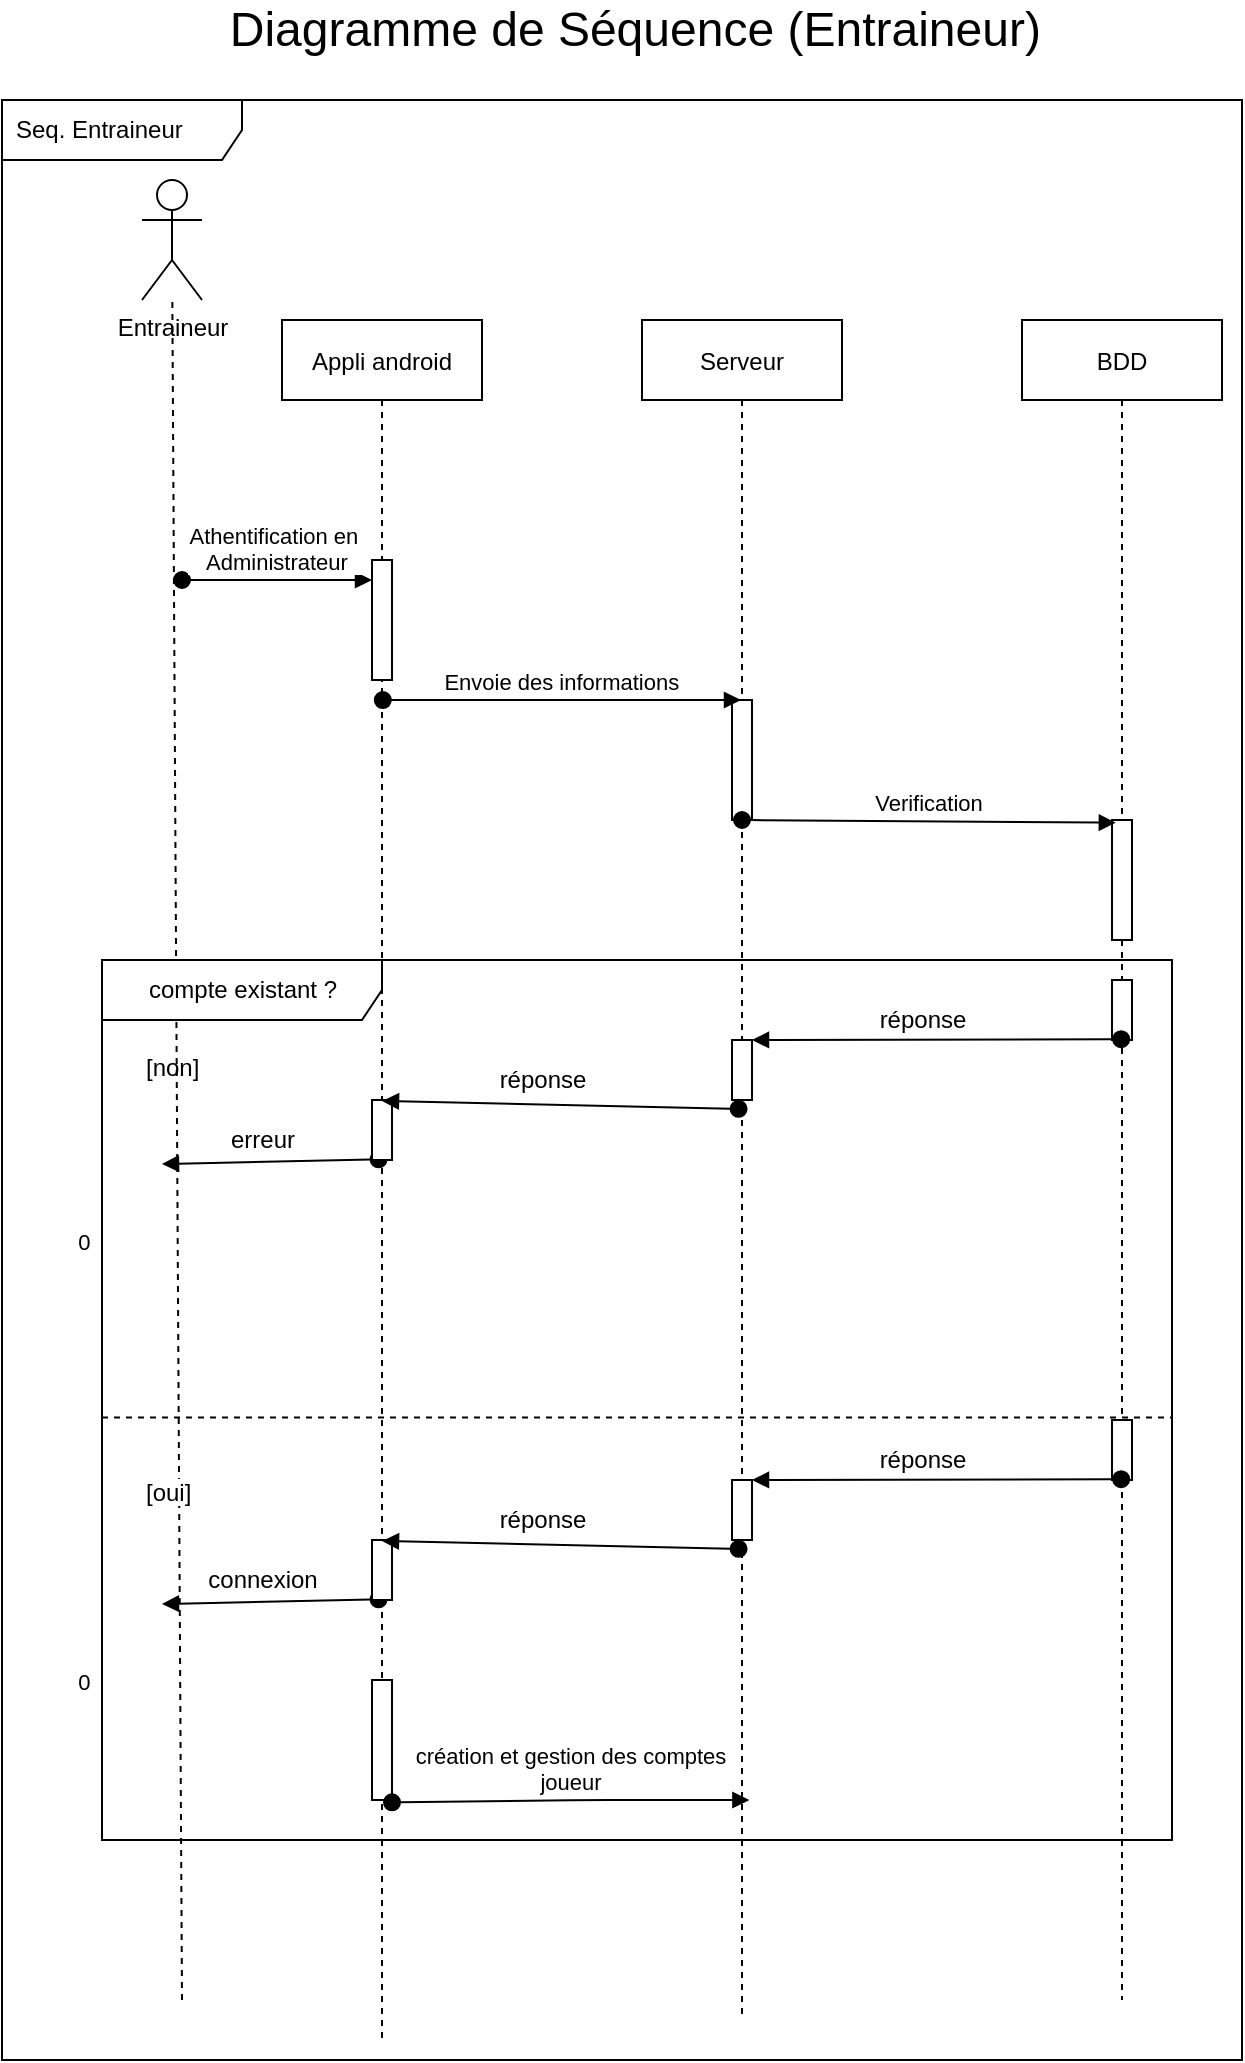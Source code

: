 <mxfile version="16.5.1" type="device"><diagram id="kgpKYQtTHZ0yAKxKKP6v" name="Page-1"><mxGraphModel dx="1038" dy="641" grid="1" gridSize="10" guides="1" tooltips="1" connect="1" arrows="1" fold="1" page="1" pageScale="1" pageWidth="850" pageHeight="1100" math="0" shadow="0"><root><mxCell id="0"/><mxCell id="1" parent="0"/><mxCell id="sxOwkUULwyYMEePRrPZ8-1" value="Seq. Entraineur&amp;nbsp;&amp;nbsp;" style="shape=umlFrame;whiteSpace=wrap;html=1;width=120;height=30;boundedLbl=1;verticalAlign=middle;align=left;spacingLeft=5;" parent="1" vertex="1"><mxGeometry x="60" y="90" width="620" height="980" as="geometry"/></mxCell><mxCell id="3nuBFxr9cyL0pnOWT2aG-1" value="Appli android" style="shape=umlLifeline;perimeter=lifelinePerimeter;container=1;collapsible=0;recursiveResize=0;rounded=0;shadow=0;strokeWidth=1;" parent="1" vertex="1"><mxGeometry x="200" y="200" width="100" height="860" as="geometry"/></mxCell><mxCell id="3nuBFxr9cyL0pnOWT2aG-2" value="" style="points=[];perimeter=orthogonalPerimeter;rounded=0;shadow=0;strokeWidth=1;" parent="3nuBFxr9cyL0pnOWT2aG-1" vertex="1"><mxGeometry x="45" y="120" width="10" height="60" as="geometry"/></mxCell><mxCell id="3nuBFxr9cyL0pnOWT2aG-3" value="Athentification en &#10;Administrateur" style="verticalAlign=bottom;startArrow=oval;endArrow=block;startSize=8;shadow=0;strokeWidth=1;" parent="3nuBFxr9cyL0pnOWT2aG-1" target="3nuBFxr9cyL0pnOWT2aG-2" edge="1"><mxGeometry relative="1" as="geometry"><mxPoint x="-50" y="130" as="sourcePoint"/></mxGeometry></mxCell><mxCell id="oA9wVuTVR9XSwUEU4-ge-32" value="0" style="verticalAlign=bottom;startArrow=oval;endArrow=block;startSize=8;shadow=0;strokeWidth=1;exitX=0.483;exitY=0.488;exitDx=0;exitDy=0;exitPerimeter=0;" parent="3nuBFxr9cyL0pnOWT2aG-1" source="3nuBFxr9cyL0pnOWT2aG-1" edge="1"><mxGeometry x="1" y="62" relative="1" as="geometry"><mxPoint x="123.78" y="432.06" as="sourcePoint"/><mxPoint x="-60" y="422" as="targetPoint"/><Array as="points"/><mxPoint x="-40" y="-14" as="offset"/></mxGeometry></mxCell><mxCell id="oA9wVuTVR9XSwUEU4-ge-34" value="" style="points=[];perimeter=orthogonalPerimeter;rounded=0;shadow=0;strokeWidth=1;" parent="3nuBFxr9cyL0pnOWT2aG-1" vertex="1"><mxGeometry x="45" y="390" width="10" height="30" as="geometry"/></mxCell><mxCell id="oA9wVuTVR9XSwUEU4-ge-42" value="" style="points=[];perimeter=orthogonalPerimeter;rounded=0;shadow=0;strokeWidth=1;" parent="3nuBFxr9cyL0pnOWT2aG-1" vertex="1"><mxGeometry x="45" y="680" width="10" height="60" as="geometry"/></mxCell><mxCell id="oA9wVuTVR9XSwUEU4-ge-43" value="création et gestion des comptes&#10;joueur" style="verticalAlign=bottom;startArrow=oval;endArrow=block;startSize=8;shadow=0;strokeWidth=1;exitX=0.508;exitY=0.324;exitDx=0;exitDy=0;exitPerimeter=0;" parent="3nuBFxr9cyL0pnOWT2aG-1" edge="1"><mxGeometry relative="1" as="geometry"><mxPoint x="55.0" y="741.16" as="sourcePoint"/><mxPoint x="233.7" y="740.0" as="targetPoint"/><Array as="points"><mxPoint x="154.2" y="740"/></Array></mxGeometry></mxCell><mxCell id="3nuBFxr9cyL0pnOWT2aG-5" value="Serveur" style="shape=umlLifeline;perimeter=lifelinePerimeter;container=1;collapsible=0;recursiveResize=0;rounded=0;shadow=0;strokeWidth=1;" parent="1" vertex="1"><mxGeometry x="380" y="200" width="100" height="850" as="geometry"/></mxCell><mxCell id="3nuBFxr9cyL0pnOWT2aG-6" value="" style="points=[];perimeter=orthogonalPerimeter;rounded=0;shadow=0;strokeWidth=1;" parent="3nuBFxr9cyL0pnOWT2aG-5" vertex="1"><mxGeometry x="45" y="190" width="10" height="60" as="geometry"/></mxCell><mxCell id="oA9wVuTVR9XSwUEU4-ge-39" value="" style="points=[];perimeter=orthogonalPerimeter;rounded=0;shadow=0;strokeWidth=1;" parent="3nuBFxr9cyL0pnOWT2aG-5" vertex="1"><mxGeometry x="45" y="360" width="10" height="30" as="geometry"/></mxCell><mxCell id="oA9wVuTVR9XSwUEU4-ge-2" value="Entraineur" style="shape=umlActor;verticalLabelPosition=bottom;verticalAlign=top;html=1;outlineConnect=0;" parent="1" vertex="1"><mxGeometry x="130" y="130" width="30" height="60" as="geometry"/></mxCell><mxCell id="oA9wVuTVR9XSwUEU4-ge-4" value="" style="endArrow=none;dashed=1;html=1;rounded=0;" parent="1" target="oA9wVuTVR9XSwUEU4-ge-2" edge="1"><mxGeometry width="50" height="50" relative="1" as="geometry"><mxPoint x="150" y="1040" as="sourcePoint"/><mxPoint x="170" y="240" as="targetPoint"/></mxGeometry></mxCell><mxCell id="oA9wVuTVR9XSwUEU4-ge-14" value="Envoie des informations" style="verticalAlign=bottom;startArrow=oval;endArrow=block;startSize=8;shadow=0;strokeWidth=1;exitX=0.504;exitY=0.221;exitDx=0;exitDy=0;exitPerimeter=0;" parent="1" source="3nuBFxr9cyL0pnOWT2aG-1" target="3nuBFxr9cyL0pnOWT2aG-5" edge="1"><mxGeometry relative="1" as="geometry"><mxPoint x="150" y="450" as="sourcePoint"/><mxPoint x="245" y="450" as="targetPoint"/><Array as="points"><mxPoint x="350" y="390"/></Array></mxGeometry></mxCell><mxCell id="oA9wVuTVR9XSwUEU4-ge-16" value="BDD" style="shape=umlLifeline;perimeter=lifelinePerimeter;container=1;collapsible=0;recursiveResize=0;rounded=0;shadow=0;strokeWidth=1;" parent="1" vertex="1"><mxGeometry x="570" y="200" width="100" height="840" as="geometry"/></mxCell><mxCell id="oA9wVuTVR9XSwUEU4-ge-17" value="" style="points=[];perimeter=orthogonalPerimeter;rounded=0;shadow=0;strokeWidth=1;" parent="oA9wVuTVR9XSwUEU4-ge-16" vertex="1"><mxGeometry x="45" y="250" width="10" height="60" as="geometry"/></mxCell><mxCell id="oA9wVuTVR9XSwUEU4-ge-30" value="" style="points=[];perimeter=orthogonalPerimeter;rounded=0;shadow=0;strokeWidth=1;" parent="oA9wVuTVR9XSwUEU4-ge-16" vertex="1"><mxGeometry x="45" y="330" width="10" height="30" as="geometry"/></mxCell><mxCell id="oA9wVuTVR9XSwUEU4-ge-60" value="0" style="verticalAlign=bottom;startArrow=oval;endArrow=block;startSize=8;shadow=0;strokeWidth=1;exitX=0.483;exitY=0.488;exitDx=0;exitDy=0;exitPerimeter=0;" parent="oA9wVuTVR9XSwUEU4-ge-16" edge="1"><mxGeometry x="1" y="62" relative="1" as="geometry"><mxPoint x="-321.7" y="639.68" as="sourcePoint"/><mxPoint x="-430" y="642" as="targetPoint"/><Array as="points"/><mxPoint x="-40" y="-14" as="offset"/></mxGeometry></mxCell><mxCell id="oA9wVuTVR9XSwUEU4-ge-61" value="" style="points=[];perimeter=orthogonalPerimeter;rounded=0;shadow=0;strokeWidth=1;" parent="oA9wVuTVR9XSwUEU4-ge-16" vertex="1"><mxGeometry x="-325" y="610" width="10" height="30" as="geometry"/></mxCell><mxCell id="oA9wVuTVR9XSwUEU4-ge-62" value="" style="points=[];perimeter=orthogonalPerimeter;rounded=0;shadow=0;strokeWidth=1;" parent="oA9wVuTVR9XSwUEU4-ge-16" vertex="1"><mxGeometry x="-145" y="580" width="10" height="30" as="geometry"/></mxCell><mxCell id="oA9wVuTVR9XSwUEU4-ge-63" value="" style="points=[];perimeter=orthogonalPerimeter;rounded=0;shadow=0;strokeWidth=1;" parent="oA9wVuTVR9XSwUEU4-ge-16" vertex="1"><mxGeometry x="45" y="550" width="10" height="30" as="geometry"/></mxCell><mxCell id="oA9wVuTVR9XSwUEU4-ge-64" value="" style="verticalAlign=bottom;startArrow=oval;endArrow=block;startSize=8;shadow=0;strokeWidth=1;exitX=0.457;exitY=0.986;exitDx=0;exitDy=0;exitPerimeter=0;" parent="oA9wVuTVR9XSwUEU4-ge-16" source="oA9wVuTVR9XSwUEU4-ge-63" target="oA9wVuTVR9XSwUEU4-ge-62" edge="1"><mxGeometry x="0.053" relative="1" as="geometry"><mxPoint x="46.48" y="610.66" as="sourcePoint"/><mxPoint x="48.1" y="640.08" as="targetPoint"/><Array as="points"/><mxPoint as="offset"/></mxGeometry></mxCell><mxCell id="oA9wVuTVR9XSwUEU4-ge-65" value="connexion" style="text;html=1;align=center;verticalAlign=middle;resizable=0;points=[];autosize=1;strokeColor=none;fillColor=none;" parent="oA9wVuTVR9XSwUEU4-ge-16" vertex="1"><mxGeometry x="-415" y="620" width="70" height="20" as="geometry"/></mxCell><mxCell id="oA9wVuTVR9XSwUEU4-ge-66" value="" style="verticalAlign=bottom;startArrow=oval;endArrow=block;startSize=8;shadow=0;strokeWidth=1;exitX=0.483;exitY=0.464;exitDx=0;exitDy=0;exitPerimeter=0;entryX=0.5;entryY=0.017;entryDx=0;entryDy=0;entryPerimeter=0;" parent="oA9wVuTVR9XSwUEU4-ge-16" target="oA9wVuTVR9XSwUEU4-ge-61" edge="1"><mxGeometry x="0.053" relative="1" as="geometry"><mxPoint x="-141.7" y="614.4" as="sourcePoint"/><mxPoint x="-310" y="610" as="targetPoint"/><Array as="points"/><mxPoint as="offset"/></mxGeometry></mxCell><mxCell id="oA9wVuTVR9XSwUEU4-ge-67" value="réponse" style="text;html=1;align=center;verticalAlign=middle;resizable=0;points=[];autosize=1;strokeColor=none;fillColor=none;" parent="oA9wVuTVR9XSwUEU4-ge-16" vertex="1"><mxGeometry x="-80" y="560" width="60" height="20" as="geometry"/></mxCell><mxCell id="oA9wVuTVR9XSwUEU4-ge-68" value="réponse" style="text;html=1;align=center;verticalAlign=middle;resizable=0;points=[];autosize=1;strokeColor=none;fillColor=none;" parent="oA9wVuTVR9XSwUEU4-ge-16" vertex="1"><mxGeometry x="-270" y="590" width="60" height="20" as="geometry"/></mxCell><mxCell id="oA9wVuTVR9XSwUEU4-ge-20" value="Verification" style="verticalAlign=bottom;startArrow=oval;endArrow=block;startSize=8;shadow=0;strokeWidth=1;exitX=0.511;exitY=0.444;exitDx=0;exitDy=0;exitPerimeter=0;entryX=0.193;entryY=0.022;entryDx=0;entryDy=0;entryPerimeter=0;" parent="1" target="oA9wVuTVR9XSwUEU4-ge-17" edge="1"><mxGeometry relative="1" as="geometry"><mxPoint x="430.0" y="450.0" as="sourcePoint"/><mxPoint x="608.4" y="450.0" as="targetPoint"/></mxGeometry></mxCell><mxCell id="oA9wVuTVR9XSwUEU4-ge-25" value="" style="verticalAlign=bottom;startArrow=oval;endArrow=block;startSize=8;shadow=0;strokeWidth=1;exitX=0.457;exitY=0.986;exitDx=0;exitDy=0;exitPerimeter=0;" parent="1" source="oA9wVuTVR9XSwUEU4-ge-30" target="oA9wVuTVR9XSwUEU4-ge-39" edge="1"><mxGeometry x="0.053" relative="1" as="geometry"><mxPoint x="616.48" y="590.66" as="sourcePoint"/><mxPoint x="618.1" y="620.08" as="targetPoint"/><Array as="points"/><mxPoint as="offset"/></mxGeometry></mxCell><mxCell id="oA9wVuTVR9XSwUEU4-ge-37" value="erreur" style="text;html=1;align=center;verticalAlign=middle;resizable=0;points=[];autosize=1;strokeColor=none;fillColor=none;" parent="1" vertex="1"><mxGeometry x="165" y="600" width="50" height="20" as="geometry"/></mxCell><mxCell id="oA9wVuTVR9XSwUEU4-ge-33" value="" style="verticalAlign=bottom;startArrow=oval;endArrow=block;startSize=8;shadow=0;strokeWidth=1;exitX=0.483;exitY=0.464;exitDx=0;exitDy=0;exitPerimeter=0;entryX=0.5;entryY=0.017;entryDx=0;entryDy=0;entryPerimeter=0;" parent="1" source="3nuBFxr9cyL0pnOWT2aG-5" target="oA9wVuTVR9XSwUEU4-ge-34" edge="1"><mxGeometry x="0.053" relative="1" as="geometry"><mxPoint x="663.78" y="670.06" as="sourcePoint"/><mxPoint x="260" y="590" as="targetPoint"/><Array as="points"/><mxPoint as="offset"/></mxGeometry></mxCell><mxCell id="oA9wVuTVR9XSwUEU4-ge-40" value="réponse" style="text;html=1;align=center;verticalAlign=middle;resizable=0;points=[];autosize=1;strokeColor=none;fillColor=none;" parent="1" vertex="1"><mxGeometry x="490" y="540" width="60" height="20" as="geometry"/></mxCell><mxCell id="oA9wVuTVR9XSwUEU4-ge-41" value="réponse" style="text;html=1;align=center;verticalAlign=middle;resizable=0;points=[];autosize=1;strokeColor=none;fillColor=none;" parent="1" vertex="1"><mxGeometry x="300" y="570" width="60" height="20" as="geometry"/></mxCell><mxCell id="sxOwkUULwyYMEePRrPZ8-2" value="&lt;font style=&quot;font-size: 24px&quot;&gt;Diagramme de Séquence (Entraineur)&amp;nbsp;&lt;/font&gt;" style="text;html=1;strokeColor=none;fillColor=none;align=center;verticalAlign=middle;whiteSpace=wrap;rounded=0;" parent="1" vertex="1"><mxGeometry x="150" y="40" width="460" height="30" as="geometry"/></mxCell><mxCell id="oA9wVuTVR9XSwUEU4-ge-21" value="compte existant ?" style="shape=umlFrame;tabWidth=110;tabHeight=30;tabPosition=left;html=1;boundedLbl=1;labelInHeader=1;width=140;height=30;" parent="1" vertex="1"><mxGeometry x="110" y="520" width="535" height="440" as="geometry"/></mxCell><mxCell id="oA9wVuTVR9XSwUEU4-ge-22" value="[non]    " style="text" parent="oA9wVuTVR9XSwUEU4-ge-21" vertex="1"><mxGeometry width="100" height="20" relative="1" as="geometry"><mxPoint x="20" y="40" as="offset"/></mxGeometry></mxCell><mxCell id="oA9wVuTVR9XSwUEU4-ge-23" value="[oui]" style="line;strokeWidth=1;dashed=1;labelPosition=center;verticalLabelPosition=bottom;align=left;verticalAlign=top;spacingLeft=20;spacingTop=15;" parent="oA9wVuTVR9XSwUEU4-ge-21" vertex="1"><mxGeometry y="220" width="535" height="17.6" as="geometry"/></mxCell></root></mxGraphModel></diagram></mxfile>